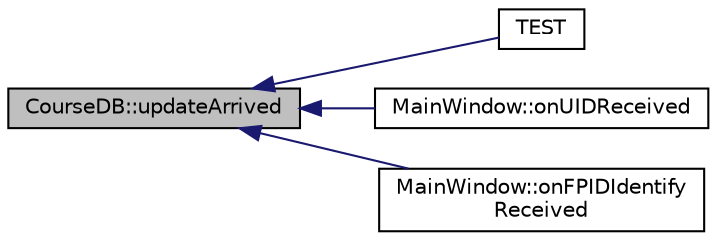digraph "CourseDB::updateArrived"
{
  edge [fontname="Helvetica",fontsize="10",labelfontname="Helvetica",labelfontsize="10"];
  node [fontname="Helvetica",fontsize="10",shape=record];
  rankdir="LR";
  Node1 [label="CourseDB::updateArrived",height=0.2,width=0.4,color="black", fillcolor="grey75", style="filled", fontcolor="black"];
  Node1 -> Node2 [dir="back",color="midnightblue",fontsize="10",style="solid"];
  Node2 [label="TEST",height=0.2,width=0.4,color="black", fillcolor="white", style="filled",URL="$test_course_d_b_8h.html#aa9f312b9a9ccf97e60eca9ab616d0740"];
  Node1 -> Node3 [dir="back",color="midnightblue",fontsize="10",style="solid"];
  Node3 [label="MainWindow::onUIDReceived",height=0.2,width=0.4,color="black", fillcolor="white", style="filled",URL="$class_main_window.html#ac8e92844161faf8c2dd4a11e69a57b11",tooltip="Triggered whe Student card detected, update attendance list updated and send attendance record email..."];
  Node1 -> Node4 [dir="back",color="midnightblue",fontsize="10",style="solid"];
  Node4 [label="MainWindow::onFPIDIdentify\lReceived",height=0.2,width=0.4,color="black", fillcolor="white", style="filled",URL="$class_main_window.html#a12c1711cb7ef466a1ccb9d31fc6e2657",tooltip="Triggered whe Student card detected, update attendance list updated and send attendance record email..."];
}
